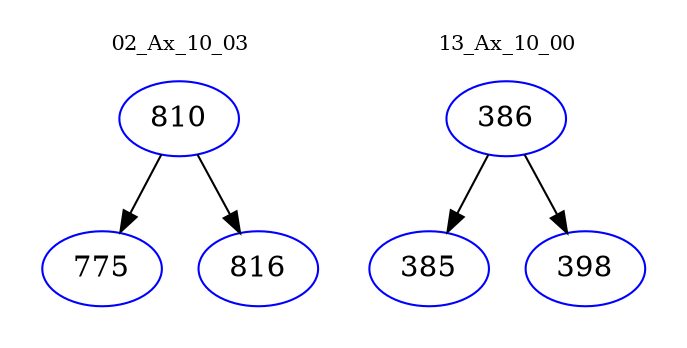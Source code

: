 digraph{
subgraph cluster_0 {
color = white
label = "02_Ax_10_03";
fontsize=10;
T0_810 [label="810", color="blue"]
T0_810 -> T0_775 [color="black"]
T0_775 [label="775", color="blue"]
T0_810 -> T0_816 [color="black"]
T0_816 [label="816", color="blue"]
}
subgraph cluster_1 {
color = white
label = "13_Ax_10_00";
fontsize=10;
T1_386 [label="386", color="blue"]
T1_386 -> T1_385 [color="black"]
T1_385 [label="385", color="blue"]
T1_386 -> T1_398 [color="black"]
T1_398 [label="398", color="blue"]
}
}
